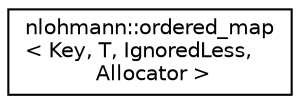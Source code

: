 digraph "Graphical Class Hierarchy"
{
 // LATEX_PDF_SIZE
  edge [fontname="Helvetica",fontsize="10",labelfontname="Helvetica",labelfontsize="10"];
  node [fontname="Helvetica",fontsize="10",shape=record];
  rankdir="LR";
  Node0 [label="nlohmann::ordered_map\l\< Key, T, IgnoredLess,\l Allocator \>",height=0.2,width=0.4,color="black", fillcolor="white", style="filled",URL="$d6/da7/structnlohmann_1_1ordered__map.html",tooltip="ordered_map: a minimal map-like container that preserves insertion order for use within nlohmann::bas..."];
}
